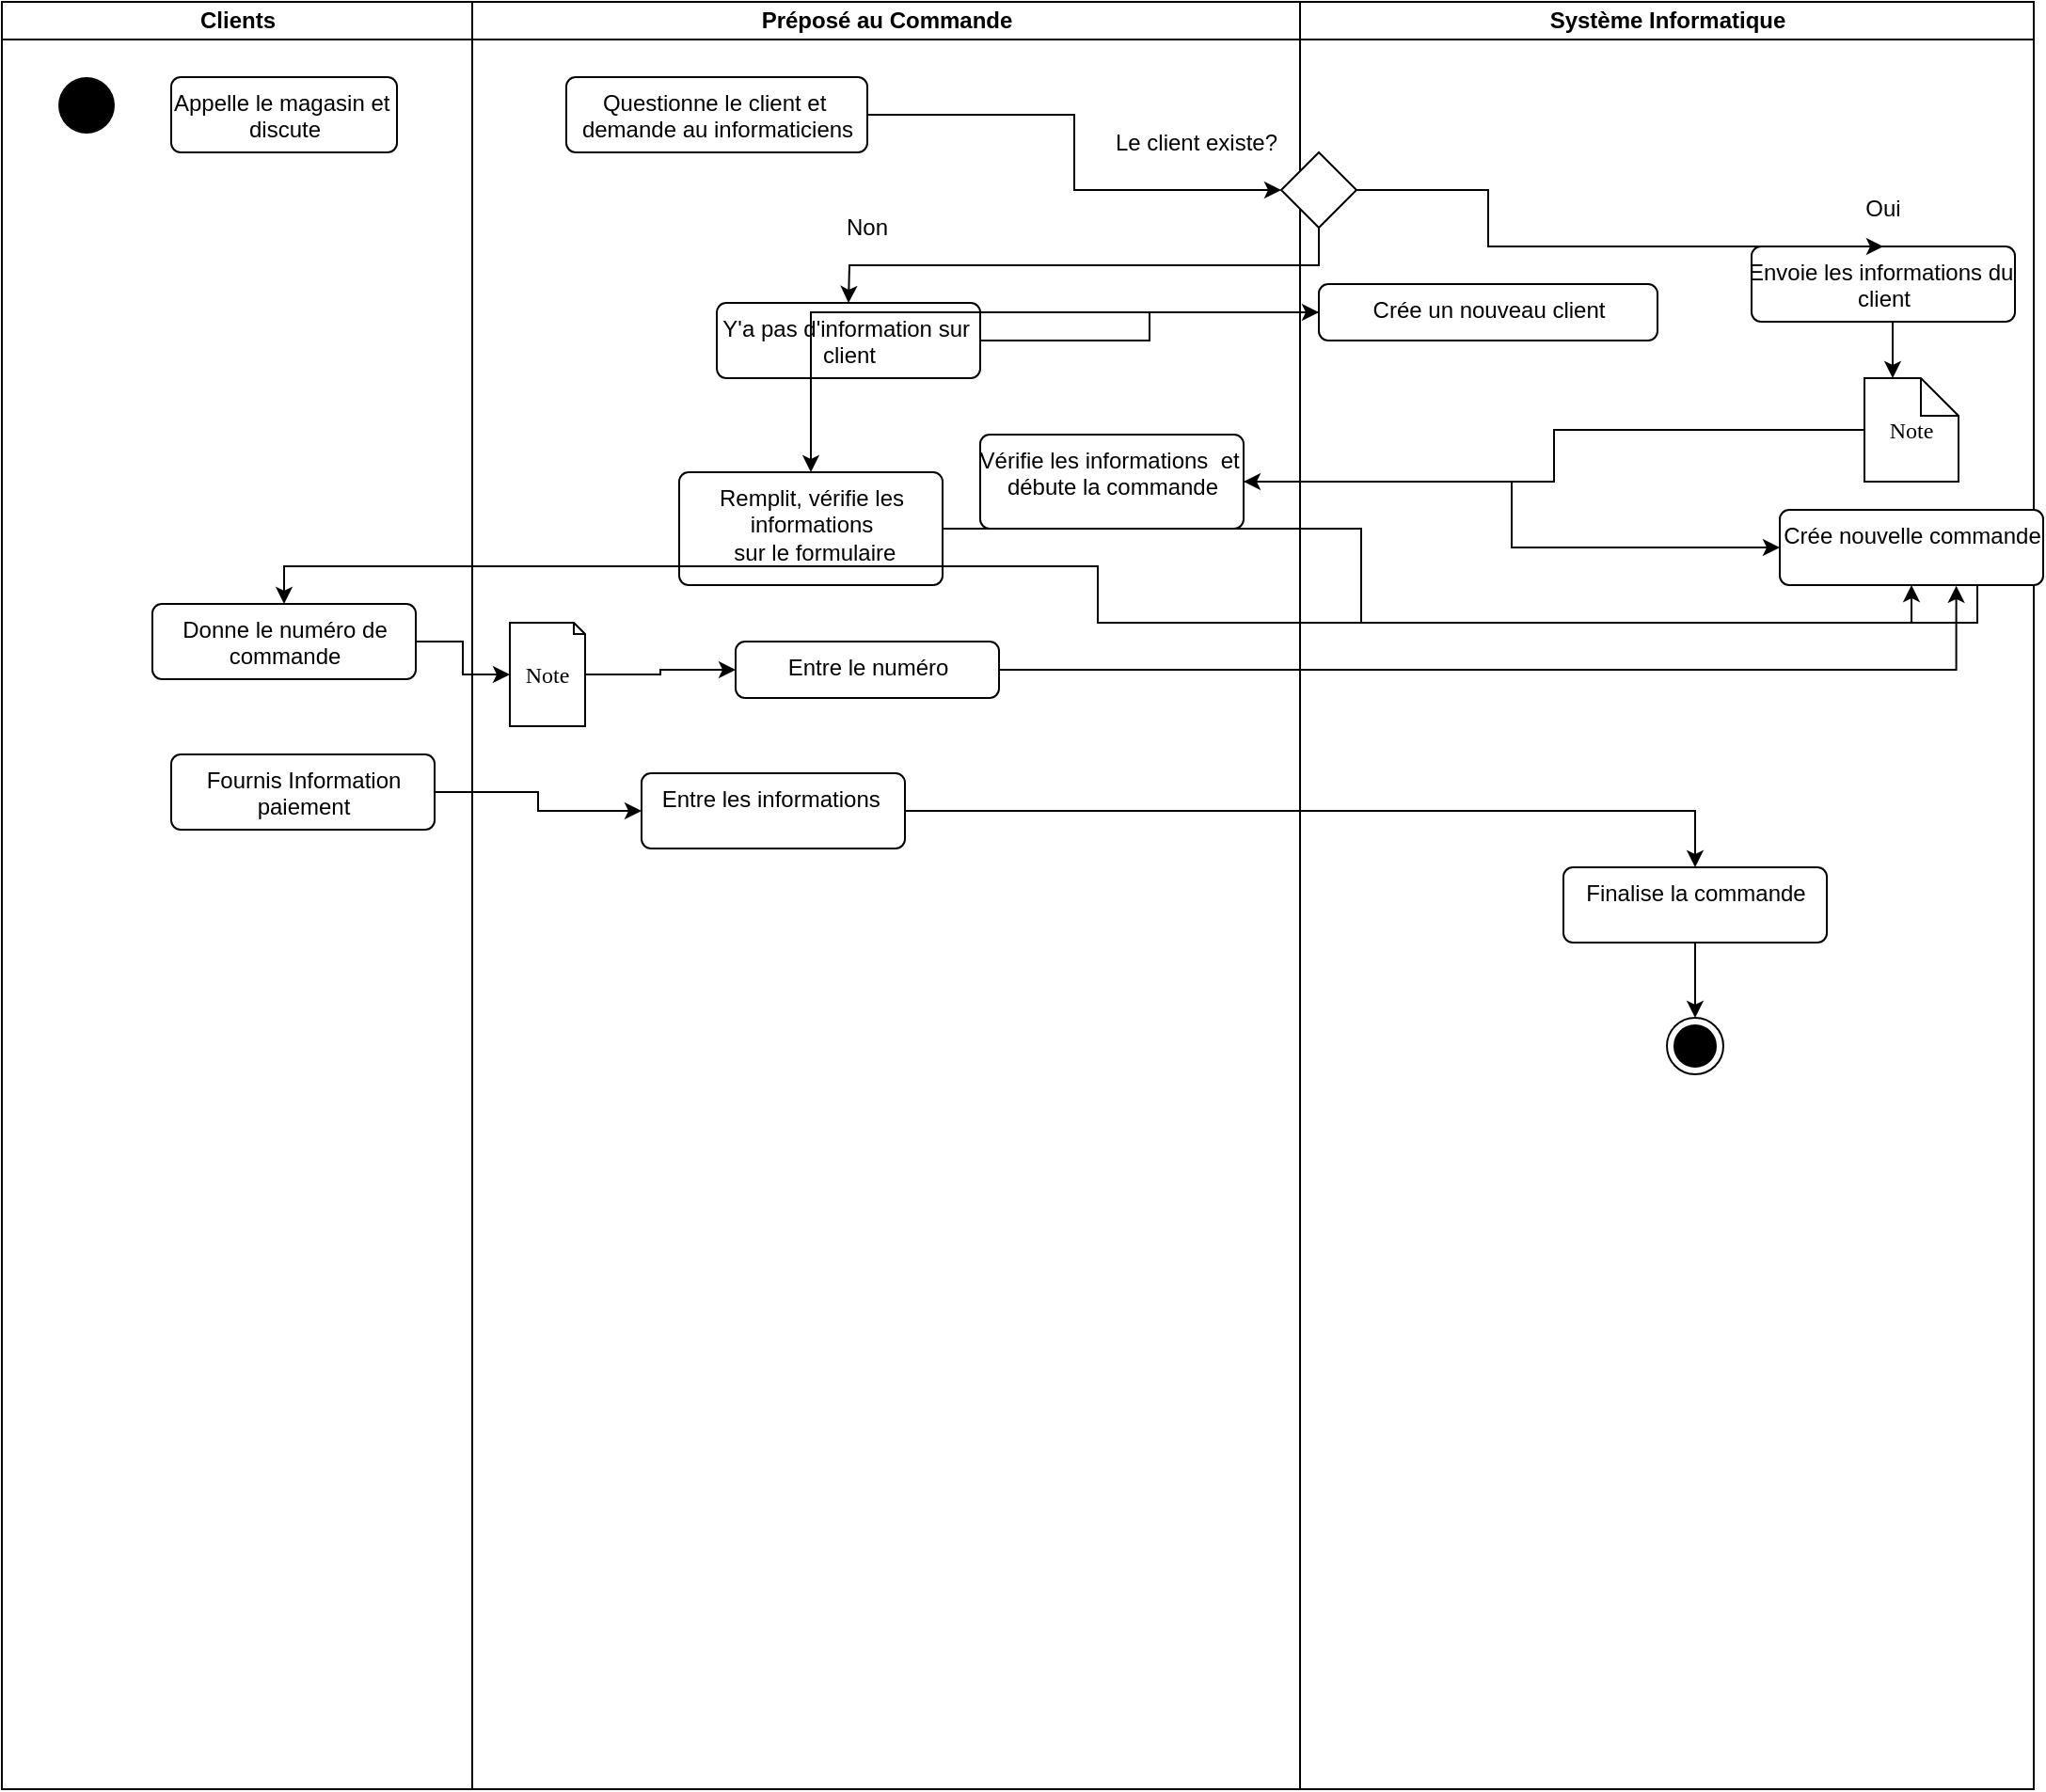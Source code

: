 <mxfile version="14.2.9" type="github">
  <diagram id="tcb3Zmg-1LNpdsQCU9It" name="Page-1">
    <mxGraphModel dx="1038" dy="523" grid="1" gridSize="10" guides="1" tooltips="1" connect="1" arrows="1" fold="1" page="1" pageScale="1" pageWidth="850" pageHeight="1100" math="0" shadow="0">
      <root>
        <mxCell id="0" />
        <mxCell id="1" parent="0" />
        <mxCell id="BRMWttLgf0RYNZpr4bQj-1" value="Clients" style="swimlane;html=1;startSize=20;" vertex="1" parent="1">
          <mxGeometry x="40" y="100" width="250" height="950" as="geometry" />
        </mxCell>
        <mxCell id="BRMWttLgf0RYNZpr4bQj-6" value="" style="ellipse;fillColor=#000000;strokeColor=none;" vertex="1" parent="BRMWttLgf0RYNZpr4bQj-1">
          <mxGeometry x="30" y="40" width="30" height="30" as="geometry" />
        </mxCell>
        <mxCell id="BRMWttLgf0RYNZpr4bQj-7" value="Appelle le magasin et&amp;nbsp;&lt;br&gt;discute" style="html=1;align=center;verticalAlign=top;rounded=1;absoluteArcSize=1;arcSize=10;dashed=0;" vertex="1" parent="BRMWttLgf0RYNZpr4bQj-1">
          <mxGeometry x="90" y="40" width="120" height="40" as="geometry" />
        </mxCell>
        <mxCell id="BRMWttLgf0RYNZpr4bQj-19" value="Donne le numéro de &lt;br&gt;commande" style="html=1;align=center;verticalAlign=top;rounded=1;absoluteArcSize=1;arcSize=10;dashed=0;" vertex="1" parent="BRMWttLgf0RYNZpr4bQj-1">
          <mxGeometry x="80" y="320" width="140" height="40" as="geometry" />
        </mxCell>
        <mxCell id="BRMWttLgf0RYNZpr4bQj-17" value="Fournis Information &lt;br&gt;&lt;span style=&quot;color: rgba(0 , 0 , 0 , 0) ; font-family: monospace ; font-size: 0px&quot;&gt;%3CmxGraphModel%3E%3Croot%3E%3CmxCell%20id%3D%220%22%2F%3E%3CmxCell%20id%3D%221%22%20parent%3D%220%22%2F%3E%3CmxCell%20id%3D%222%22%20value%3D%22Action1%22%20style%3D%22html%3D1%3Balign%3Dcenter%3BverticalAlign%3Dtop%3Brounded%3D1%3BabsoluteArcSize%3D1%3BarcSize%3D10%3Bdashed%3D0%3B%22%20vertex%3D%221%22%20parent%3D%221%22%3E%3CmxGeometry%20x%3D%22130%22%20y%3D%22500%22%20width%3D%22140%22%20height%3D%2240%22%20as%3D%22geometry%22%2F%3E%3C%2FmxCell%3E%3C%2Froot%3E%3C%2FmxGraphModel%3E&lt;/span&gt;paiement" style="html=1;align=center;verticalAlign=top;rounded=1;absoluteArcSize=1;arcSize=10;dashed=0;" vertex="1" parent="BRMWttLgf0RYNZpr4bQj-1">
          <mxGeometry x="90" y="400" width="140" height="40" as="geometry" />
        </mxCell>
        <mxCell id="BRMWttLgf0RYNZpr4bQj-3" value="Préposé au Commande" style="swimlane;html=1;startSize=20;" vertex="1" parent="1">
          <mxGeometry x="290" y="100" width="440" height="950" as="geometry" />
        </mxCell>
        <mxCell id="BRMWttLgf0RYNZpr4bQj-8" value="Questionne le client et&amp;nbsp;&lt;br&gt;demande au informaticiens" style="html=1;align=center;verticalAlign=top;rounded=1;absoluteArcSize=1;arcSize=10;dashed=0;" vertex="1" parent="BRMWttLgf0RYNZpr4bQj-3">
          <mxGeometry x="50" y="40" width="160" height="40" as="geometry" />
        </mxCell>
        <mxCell id="BRMWttLgf0RYNZpr4bQj-15" value="Y&#39;a pas d&#39;information sur&amp;nbsp;&lt;br&gt;client" style="html=1;align=center;verticalAlign=top;rounded=1;absoluteArcSize=1;arcSize=10;dashed=0;" vertex="1" parent="BRMWttLgf0RYNZpr4bQj-3">
          <mxGeometry x="130" y="160" width="140" height="40" as="geometry" />
        </mxCell>
        <mxCell id="BRMWttLgf0RYNZpr4bQj-25" value="Non" style="text;html=1;strokeColor=none;fillColor=none;align=center;verticalAlign=middle;whiteSpace=wrap;rounded=0;" vertex="1" parent="BRMWttLgf0RYNZpr4bQj-3">
          <mxGeometry x="190" y="110" width="40" height="20" as="geometry" />
        </mxCell>
        <mxCell id="BRMWttLgf0RYNZpr4bQj-23" value="Vérifie les informations&amp;nbsp; et&amp;nbsp;&lt;br&gt;débute la commande" style="html=1;align=center;verticalAlign=top;rounded=1;absoluteArcSize=1;arcSize=10;dashed=0;" vertex="1" parent="BRMWttLgf0RYNZpr4bQj-3">
          <mxGeometry x="270" y="230" width="140" height="50" as="geometry" />
        </mxCell>
        <mxCell id="BRMWttLgf0RYNZpr4bQj-20" value="Remplit, vérifie les&lt;br&gt;informations&lt;br&gt;&amp;nbsp;sur le formulaire" style="html=1;align=center;verticalAlign=top;rounded=1;absoluteArcSize=1;arcSize=10;dashed=0;" vertex="1" parent="BRMWttLgf0RYNZpr4bQj-3">
          <mxGeometry x="110" y="250" width="140" height="60" as="geometry" />
        </mxCell>
        <mxCell id="BRMWttLgf0RYNZpr4bQj-16" value="Le client existe?" style="text;html=1;strokeColor=none;fillColor=none;align=center;verticalAlign=middle;whiteSpace=wrap;rounded=0;" vertex="1" parent="BRMWttLgf0RYNZpr4bQj-3">
          <mxGeometry x="330" y="60" width="110" height="30" as="geometry" />
        </mxCell>
        <mxCell id="BRMWttLgf0RYNZpr4bQj-18" value="Entre le numéro" style="html=1;align=center;verticalAlign=top;rounded=1;absoluteArcSize=1;arcSize=10;dashed=0;" vertex="1" parent="BRMWttLgf0RYNZpr4bQj-3">
          <mxGeometry x="140" y="340" width="140" height="30" as="geometry" />
        </mxCell>
        <mxCell id="BRMWttLgf0RYNZpr4bQj-44" style="edgeStyle=orthogonalEdgeStyle;rounded=0;orthogonalLoop=1;jettySize=auto;html=1;entryX=0;entryY=0.5;entryDx=0;entryDy=0;" edge="1" parent="BRMWttLgf0RYNZpr4bQj-3" source="BRMWttLgf0RYNZpr4bQj-42" target="BRMWttLgf0RYNZpr4bQj-18">
          <mxGeometry relative="1" as="geometry" />
        </mxCell>
        <mxCell id="BRMWttLgf0RYNZpr4bQj-42" value="Note" style="shape=note;whiteSpace=wrap;html=1;rounded=0;shadow=0;comic=0;labelBackgroundColor=none;strokeWidth=1;fontFamily=Verdana;fontSize=12;align=center;size=6;" vertex="1" parent="BRMWttLgf0RYNZpr4bQj-3">
          <mxGeometry x="20" y="330" width="40" height="55" as="geometry" />
        </mxCell>
        <mxCell id="BRMWttLgf0RYNZpr4bQj-46" value="Entre les informations&amp;nbsp;" style="html=1;align=center;verticalAlign=top;rounded=1;absoluteArcSize=1;arcSize=10;dashed=0;" vertex="1" parent="BRMWttLgf0RYNZpr4bQj-3">
          <mxGeometry x="90" y="410" width="140" height="40" as="geometry" />
        </mxCell>
        <mxCell id="BRMWttLgf0RYNZpr4bQj-14" style="edgeStyle=orthogonalEdgeStyle;rounded=0;orthogonalLoop=1;jettySize=auto;html=1;exitX=0.5;exitY=1;exitDx=0;exitDy=0;" edge="1" parent="1" source="BRMWttLgf0RYNZpr4bQj-10">
          <mxGeometry relative="1" as="geometry">
            <mxPoint x="490" y="260" as="targetPoint" />
          </mxGeometry>
        </mxCell>
        <mxCell id="BRMWttLgf0RYNZpr4bQj-5" value="&lt;span style=&quot;font-family: &amp;#34;helvetica&amp;#34;&quot;&gt;Système Informatique&lt;/span&gt;" style="swimlane;html=1;startSize=20;" vertex="1" parent="1">
          <mxGeometry x="730" y="100" width="390" height="950" as="geometry" />
        </mxCell>
        <mxCell id="BRMWttLgf0RYNZpr4bQj-30" style="edgeStyle=orthogonalEdgeStyle;rounded=0;orthogonalLoop=1;jettySize=auto;html=1;exitX=0.5;exitY=1;exitDx=0;exitDy=0;entryX=0;entryY=0;entryDx=15;entryDy=0;entryPerimeter=0;" edge="1" parent="BRMWttLgf0RYNZpr4bQj-5" source="BRMWttLgf0RYNZpr4bQj-9" target="BRMWttLgf0RYNZpr4bQj-28">
          <mxGeometry relative="1" as="geometry" />
        </mxCell>
        <mxCell id="BRMWttLgf0RYNZpr4bQj-9" value="Envoie les informations du&amp;nbsp;&lt;br&gt;client&lt;br&gt;" style="html=1;align=center;verticalAlign=top;rounded=1;absoluteArcSize=1;arcSize=10;dashed=0;" vertex="1" parent="BRMWttLgf0RYNZpr4bQj-5">
          <mxGeometry x="240" y="130" width="140" height="40" as="geometry" />
        </mxCell>
        <mxCell id="BRMWttLgf0RYNZpr4bQj-13" style="edgeStyle=orthogonalEdgeStyle;rounded=0;orthogonalLoop=1;jettySize=auto;html=1;exitX=1;exitY=0.5;exitDx=0;exitDy=0;entryX=0.5;entryY=0;entryDx=0;entryDy=0;" edge="1" parent="BRMWttLgf0RYNZpr4bQj-5" source="BRMWttLgf0RYNZpr4bQj-10" target="BRMWttLgf0RYNZpr4bQj-9">
          <mxGeometry relative="1" as="geometry">
            <mxPoint x="100" y="150" as="targetPoint" />
            <Array as="points">
              <mxPoint x="100" y="100" />
            </Array>
          </mxGeometry>
        </mxCell>
        <mxCell id="BRMWttLgf0RYNZpr4bQj-10" value="" style="rhombus;whiteSpace=wrap;html=1;" vertex="1" parent="BRMWttLgf0RYNZpr4bQj-5">
          <mxGeometry x="-10.0" y="80" width="40" height="40" as="geometry" />
        </mxCell>
        <mxCell id="BRMWttLgf0RYNZpr4bQj-24" value="Oui" style="text;html=1;strokeColor=none;fillColor=none;align=center;verticalAlign=middle;whiteSpace=wrap;rounded=0;" vertex="1" parent="BRMWttLgf0RYNZpr4bQj-5">
          <mxGeometry x="290" y="100" width="40" height="20" as="geometry" />
        </mxCell>
        <mxCell id="BRMWttLgf0RYNZpr4bQj-28" value="Note" style="shape=note;whiteSpace=wrap;html=1;rounded=0;shadow=0;comic=0;labelBackgroundColor=none;strokeWidth=1;fontFamily=Verdana;fontSize=12;align=center;size=20;" vertex="1" parent="BRMWttLgf0RYNZpr4bQj-5">
          <mxGeometry x="300" y="200" width="50" height="55" as="geometry" />
        </mxCell>
        <mxCell id="BRMWttLgf0RYNZpr4bQj-22" value="Crée nouvelle commande" style="html=1;align=center;verticalAlign=top;rounded=1;absoluteArcSize=1;arcSize=10;dashed=0;" vertex="1" parent="BRMWttLgf0RYNZpr4bQj-5">
          <mxGeometry x="255" y="270" width="140" height="40" as="geometry" />
        </mxCell>
        <mxCell id="BRMWttLgf0RYNZpr4bQj-21" value="Crée un nouveau client" style="html=1;align=center;verticalAlign=top;rounded=1;absoluteArcSize=1;arcSize=10;dashed=0;" vertex="1" parent="BRMWttLgf0RYNZpr4bQj-5">
          <mxGeometry x="10" y="150" width="180" height="30" as="geometry" />
        </mxCell>
        <mxCell id="BRMWttLgf0RYNZpr4bQj-51" style="edgeStyle=orthogonalEdgeStyle;rounded=0;orthogonalLoop=1;jettySize=auto;html=1;entryX=0.5;entryY=0;entryDx=0;entryDy=0;" edge="1" parent="BRMWttLgf0RYNZpr4bQj-5" source="BRMWttLgf0RYNZpr4bQj-49" target="BRMWttLgf0RYNZpr4bQj-27">
          <mxGeometry relative="1" as="geometry" />
        </mxCell>
        <mxCell id="BRMWttLgf0RYNZpr4bQj-49" value="Finalise la commande" style="html=1;align=center;verticalAlign=top;rounded=1;absoluteArcSize=1;arcSize=10;dashed=0;" vertex="1" parent="BRMWttLgf0RYNZpr4bQj-5">
          <mxGeometry x="140" y="460" width="140" height="40" as="geometry" />
        </mxCell>
        <mxCell id="BRMWttLgf0RYNZpr4bQj-27" value="" style="ellipse;html=1;shape=endState;fillColor=#000000;strokeColor=#000000;" vertex="1" parent="BRMWttLgf0RYNZpr4bQj-5">
          <mxGeometry x="195" y="540" width="30" height="30" as="geometry" />
        </mxCell>
        <mxCell id="BRMWttLgf0RYNZpr4bQj-12" style="edgeStyle=orthogonalEdgeStyle;rounded=0;orthogonalLoop=1;jettySize=auto;html=1;exitX=1;exitY=0.5;exitDx=0;exitDy=0;" edge="1" parent="1" source="BRMWttLgf0RYNZpr4bQj-8" target="BRMWttLgf0RYNZpr4bQj-10">
          <mxGeometry relative="1" as="geometry" />
        </mxCell>
        <mxCell id="BRMWttLgf0RYNZpr4bQj-31" style="edgeStyle=orthogonalEdgeStyle;rounded=0;orthogonalLoop=1;jettySize=auto;html=1;exitX=0;exitY=0.5;exitDx=0;exitDy=0;exitPerimeter=0;" edge="1" parent="1" source="BRMWttLgf0RYNZpr4bQj-28" target="BRMWttLgf0RYNZpr4bQj-23">
          <mxGeometry relative="1" as="geometry" />
        </mxCell>
        <mxCell id="BRMWttLgf0RYNZpr4bQj-33" style="edgeStyle=orthogonalEdgeStyle;rounded=0;orthogonalLoop=1;jettySize=auto;html=1;entryX=0;entryY=0.5;entryDx=0;entryDy=0;" edge="1" parent="1" source="BRMWttLgf0RYNZpr4bQj-23" target="BRMWttLgf0RYNZpr4bQj-22">
          <mxGeometry relative="1" as="geometry" />
        </mxCell>
        <mxCell id="BRMWttLgf0RYNZpr4bQj-34" style="edgeStyle=orthogonalEdgeStyle;rounded=0;orthogonalLoop=1;jettySize=auto;html=1;entryX=0;entryY=0.5;entryDx=0;entryDy=0;" edge="1" parent="1" source="BRMWttLgf0RYNZpr4bQj-15" target="BRMWttLgf0RYNZpr4bQj-21">
          <mxGeometry relative="1" as="geometry" />
        </mxCell>
        <mxCell id="BRMWttLgf0RYNZpr4bQj-37" style="edgeStyle=orthogonalEdgeStyle;rounded=0;orthogonalLoop=1;jettySize=auto;html=1;" edge="1" parent="1" source="BRMWttLgf0RYNZpr4bQj-21" target="BRMWttLgf0RYNZpr4bQj-20">
          <mxGeometry relative="1" as="geometry" />
        </mxCell>
        <mxCell id="BRMWttLgf0RYNZpr4bQj-39" style="edgeStyle=orthogonalEdgeStyle;rounded=0;orthogonalLoop=1;jettySize=auto;html=1;entryX=0.5;entryY=1;entryDx=0;entryDy=0;" edge="1" parent="1" source="BRMWttLgf0RYNZpr4bQj-20" target="BRMWttLgf0RYNZpr4bQj-22">
          <mxGeometry relative="1" as="geometry" />
        </mxCell>
        <mxCell id="BRMWttLgf0RYNZpr4bQj-40" style="edgeStyle=orthogonalEdgeStyle;rounded=0;orthogonalLoop=1;jettySize=auto;html=1;exitX=0.75;exitY=1;exitDx=0;exitDy=0;" edge="1" parent="1" source="BRMWttLgf0RYNZpr4bQj-22" target="BRMWttLgf0RYNZpr4bQj-19">
          <mxGeometry relative="1" as="geometry" />
        </mxCell>
        <mxCell id="BRMWttLgf0RYNZpr4bQj-43" style="edgeStyle=orthogonalEdgeStyle;rounded=0;orthogonalLoop=1;jettySize=auto;html=1;exitX=1;exitY=0.5;exitDx=0;exitDy=0;entryX=0;entryY=0.5;entryDx=0;entryDy=0;entryPerimeter=0;" edge="1" parent="1" source="BRMWttLgf0RYNZpr4bQj-19" target="BRMWttLgf0RYNZpr4bQj-42">
          <mxGeometry relative="1" as="geometry" />
        </mxCell>
        <mxCell id="BRMWttLgf0RYNZpr4bQj-45" style="edgeStyle=orthogonalEdgeStyle;rounded=0;orthogonalLoop=1;jettySize=auto;html=1;exitX=1;exitY=0.5;exitDx=0;exitDy=0;entryX=0.67;entryY=1.01;entryDx=0;entryDy=0;entryPerimeter=0;" edge="1" parent="1" source="BRMWttLgf0RYNZpr4bQj-18" target="BRMWttLgf0RYNZpr4bQj-22">
          <mxGeometry relative="1" as="geometry" />
        </mxCell>
        <mxCell id="BRMWttLgf0RYNZpr4bQj-47" style="edgeStyle=orthogonalEdgeStyle;rounded=0;orthogonalLoop=1;jettySize=auto;html=1;entryX=0;entryY=0.5;entryDx=0;entryDy=0;" edge="1" parent="1" source="BRMWttLgf0RYNZpr4bQj-17" target="BRMWttLgf0RYNZpr4bQj-46">
          <mxGeometry relative="1" as="geometry" />
        </mxCell>
        <mxCell id="BRMWttLgf0RYNZpr4bQj-50" style="edgeStyle=orthogonalEdgeStyle;rounded=0;orthogonalLoop=1;jettySize=auto;html=1;exitX=1;exitY=0.5;exitDx=0;exitDy=0;" edge="1" parent="1" source="BRMWttLgf0RYNZpr4bQj-46" target="BRMWttLgf0RYNZpr4bQj-49">
          <mxGeometry relative="1" as="geometry" />
        </mxCell>
      </root>
    </mxGraphModel>
  </diagram>
</mxfile>
